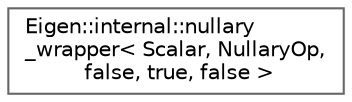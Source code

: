 digraph "类继承关系图"
{
 // LATEX_PDF_SIZE
  bgcolor="transparent";
  edge [fontname=Helvetica,fontsize=10,labelfontname=Helvetica,labelfontsize=10];
  node [fontname=Helvetica,fontsize=10,shape=box,height=0.2,width=0.4];
  rankdir="LR";
  Node0 [id="Node000000",label="Eigen::internal::nullary\l_wrapper\< Scalar, NullaryOp,\l false, true, false \>",height=0.2,width=0.4,color="grey40", fillcolor="white", style="filled",URL="$struct_eigen_1_1internal_1_1nullary__wrapper_3_01_scalar_00_01_nullary_op_00_01false_00_01true_00_01false_01_4.html",tooltip=" "];
}
